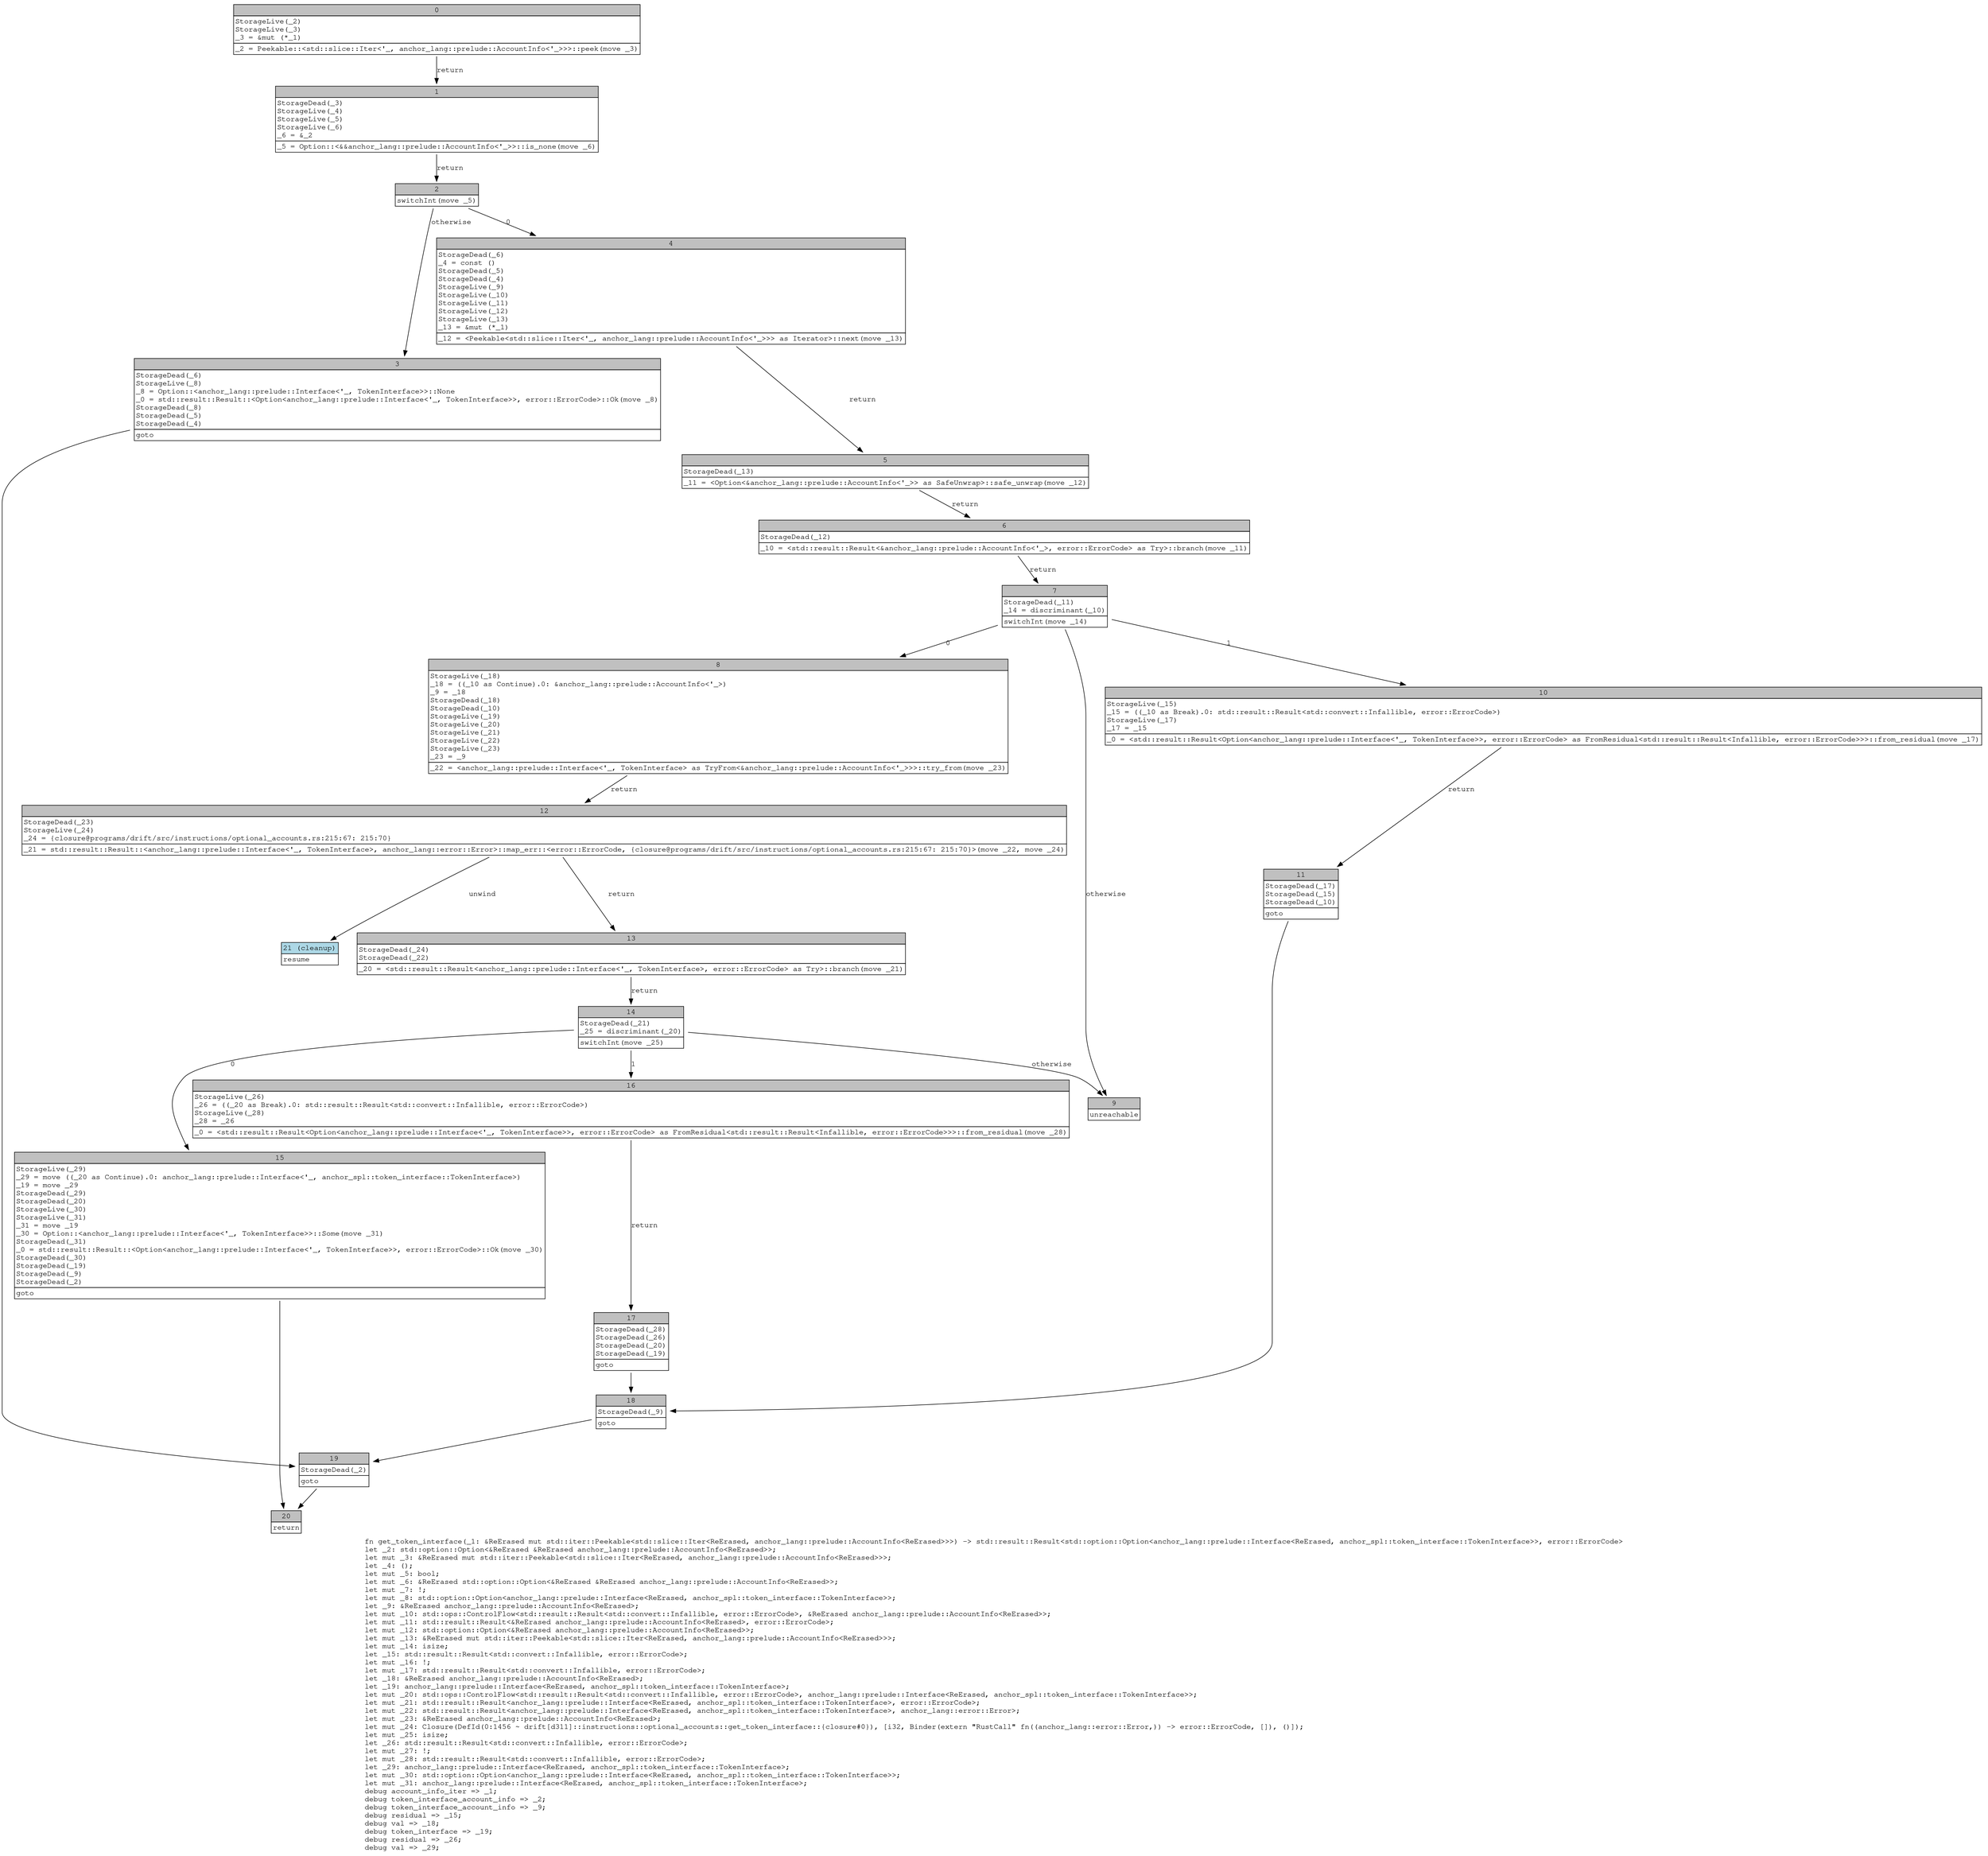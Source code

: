 digraph Mir_0_1454 {
    graph [fontname="Courier, monospace"];
    node [fontname="Courier, monospace"];
    edge [fontname="Courier, monospace"];
    label=<fn get_token_interface(_1: &amp;ReErased mut std::iter::Peekable&lt;std::slice::Iter&lt;ReErased, anchor_lang::prelude::AccountInfo&lt;ReErased&gt;&gt;&gt;) -&gt; std::result::Result&lt;std::option::Option&lt;anchor_lang::prelude::Interface&lt;ReErased, anchor_spl::token_interface::TokenInterface&gt;&gt;, error::ErrorCode&gt;<br align="left"/>let _2: std::option::Option&lt;&amp;ReErased &amp;ReErased anchor_lang::prelude::AccountInfo&lt;ReErased&gt;&gt;;<br align="left"/>let mut _3: &amp;ReErased mut std::iter::Peekable&lt;std::slice::Iter&lt;ReErased, anchor_lang::prelude::AccountInfo&lt;ReErased&gt;&gt;&gt;;<br align="left"/>let _4: ();<br align="left"/>let mut _5: bool;<br align="left"/>let mut _6: &amp;ReErased std::option::Option&lt;&amp;ReErased &amp;ReErased anchor_lang::prelude::AccountInfo&lt;ReErased&gt;&gt;;<br align="left"/>let mut _7: !;<br align="left"/>let mut _8: std::option::Option&lt;anchor_lang::prelude::Interface&lt;ReErased, anchor_spl::token_interface::TokenInterface&gt;&gt;;<br align="left"/>let _9: &amp;ReErased anchor_lang::prelude::AccountInfo&lt;ReErased&gt;;<br align="left"/>let mut _10: std::ops::ControlFlow&lt;std::result::Result&lt;std::convert::Infallible, error::ErrorCode&gt;, &amp;ReErased anchor_lang::prelude::AccountInfo&lt;ReErased&gt;&gt;;<br align="left"/>let mut _11: std::result::Result&lt;&amp;ReErased anchor_lang::prelude::AccountInfo&lt;ReErased&gt;, error::ErrorCode&gt;;<br align="left"/>let mut _12: std::option::Option&lt;&amp;ReErased anchor_lang::prelude::AccountInfo&lt;ReErased&gt;&gt;;<br align="left"/>let mut _13: &amp;ReErased mut std::iter::Peekable&lt;std::slice::Iter&lt;ReErased, anchor_lang::prelude::AccountInfo&lt;ReErased&gt;&gt;&gt;;<br align="left"/>let mut _14: isize;<br align="left"/>let _15: std::result::Result&lt;std::convert::Infallible, error::ErrorCode&gt;;<br align="left"/>let mut _16: !;<br align="left"/>let mut _17: std::result::Result&lt;std::convert::Infallible, error::ErrorCode&gt;;<br align="left"/>let _18: &amp;ReErased anchor_lang::prelude::AccountInfo&lt;ReErased&gt;;<br align="left"/>let _19: anchor_lang::prelude::Interface&lt;ReErased, anchor_spl::token_interface::TokenInterface&gt;;<br align="left"/>let mut _20: std::ops::ControlFlow&lt;std::result::Result&lt;std::convert::Infallible, error::ErrorCode&gt;, anchor_lang::prelude::Interface&lt;ReErased, anchor_spl::token_interface::TokenInterface&gt;&gt;;<br align="left"/>let mut _21: std::result::Result&lt;anchor_lang::prelude::Interface&lt;ReErased, anchor_spl::token_interface::TokenInterface&gt;, error::ErrorCode&gt;;<br align="left"/>let mut _22: std::result::Result&lt;anchor_lang::prelude::Interface&lt;ReErased, anchor_spl::token_interface::TokenInterface&gt;, anchor_lang::error::Error&gt;;<br align="left"/>let mut _23: &amp;ReErased anchor_lang::prelude::AccountInfo&lt;ReErased&gt;;<br align="left"/>let mut _24: Closure(DefId(0:1456 ~ drift[d311]::instructions::optional_accounts::get_token_interface::{closure#0}), [i32, Binder(extern &quot;RustCall&quot; fn((anchor_lang::error::Error,)) -&gt; error::ErrorCode, []), ()]);<br align="left"/>let mut _25: isize;<br align="left"/>let _26: std::result::Result&lt;std::convert::Infallible, error::ErrorCode&gt;;<br align="left"/>let mut _27: !;<br align="left"/>let mut _28: std::result::Result&lt;std::convert::Infallible, error::ErrorCode&gt;;<br align="left"/>let _29: anchor_lang::prelude::Interface&lt;ReErased, anchor_spl::token_interface::TokenInterface&gt;;<br align="left"/>let mut _30: std::option::Option&lt;anchor_lang::prelude::Interface&lt;ReErased, anchor_spl::token_interface::TokenInterface&gt;&gt;;<br align="left"/>let mut _31: anchor_lang::prelude::Interface&lt;ReErased, anchor_spl::token_interface::TokenInterface&gt;;<br align="left"/>debug account_info_iter =&gt; _1;<br align="left"/>debug token_interface_account_info =&gt; _2;<br align="left"/>debug token_interface_account_info =&gt; _9;<br align="left"/>debug residual =&gt; _15;<br align="left"/>debug val =&gt; _18;<br align="left"/>debug token_interface =&gt; _19;<br align="left"/>debug residual =&gt; _26;<br align="left"/>debug val =&gt; _29;<br align="left"/>>;
    bb0__0_1454 [shape="none", label=<<table border="0" cellborder="1" cellspacing="0"><tr><td bgcolor="gray" align="center" colspan="1">0</td></tr><tr><td align="left" balign="left">StorageLive(_2)<br/>StorageLive(_3)<br/>_3 = &amp;mut (*_1)<br/></td></tr><tr><td align="left">_2 = Peekable::&lt;std::slice::Iter&lt;'_, anchor_lang::prelude::AccountInfo&lt;'_&gt;&gt;&gt;::peek(move _3)</td></tr></table>>];
    bb1__0_1454 [shape="none", label=<<table border="0" cellborder="1" cellspacing="0"><tr><td bgcolor="gray" align="center" colspan="1">1</td></tr><tr><td align="left" balign="left">StorageDead(_3)<br/>StorageLive(_4)<br/>StorageLive(_5)<br/>StorageLive(_6)<br/>_6 = &amp;_2<br/></td></tr><tr><td align="left">_5 = Option::&lt;&amp;&amp;anchor_lang::prelude::AccountInfo&lt;'_&gt;&gt;::is_none(move _6)</td></tr></table>>];
    bb2__0_1454 [shape="none", label=<<table border="0" cellborder="1" cellspacing="0"><tr><td bgcolor="gray" align="center" colspan="1">2</td></tr><tr><td align="left">switchInt(move _5)</td></tr></table>>];
    bb3__0_1454 [shape="none", label=<<table border="0" cellborder="1" cellspacing="0"><tr><td bgcolor="gray" align="center" colspan="1">3</td></tr><tr><td align="left" balign="left">StorageDead(_6)<br/>StorageLive(_8)<br/>_8 = Option::&lt;anchor_lang::prelude::Interface&lt;'_, TokenInterface&gt;&gt;::None<br/>_0 = std::result::Result::&lt;Option&lt;anchor_lang::prelude::Interface&lt;'_, TokenInterface&gt;&gt;, error::ErrorCode&gt;::Ok(move _8)<br/>StorageDead(_8)<br/>StorageDead(_5)<br/>StorageDead(_4)<br/></td></tr><tr><td align="left">goto</td></tr></table>>];
    bb4__0_1454 [shape="none", label=<<table border="0" cellborder="1" cellspacing="0"><tr><td bgcolor="gray" align="center" colspan="1">4</td></tr><tr><td align="left" balign="left">StorageDead(_6)<br/>_4 = const ()<br/>StorageDead(_5)<br/>StorageDead(_4)<br/>StorageLive(_9)<br/>StorageLive(_10)<br/>StorageLive(_11)<br/>StorageLive(_12)<br/>StorageLive(_13)<br/>_13 = &amp;mut (*_1)<br/></td></tr><tr><td align="left">_12 = &lt;Peekable&lt;std::slice::Iter&lt;'_, anchor_lang::prelude::AccountInfo&lt;'_&gt;&gt;&gt; as Iterator&gt;::next(move _13)</td></tr></table>>];
    bb5__0_1454 [shape="none", label=<<table border="0" cellborder="1" cellspacing="0"><tr><td bgcolor="gray" align="center" colspan="1">5</td></tr><tr><td align="left" balign="left">StorageDead(_13)<br/></td></tr><tr><td align="left">_11 = &lt;Option&lt;&amp;anchor_lang::prelude::AccountInfo&lt;'_&gt;&gt; as SafeUnwrap&gt;::safe_unwrap(move _12)</td></tr></table>>];
    bb6__0_1454 [shape="none", label=<<table border="0" cellborder="1" cellspacing="0"><tr><td bgcolor="gray" align="center" colspan="1">6</td></tr><tr><td align="left" balign="left">StorageDead(_12)<br/></td></tr><tr><td align="left">_10 = &lt;std::result::Result&lt;&amp;anchor_lang::prelude::AccountInfo&lt;'_&gt;, error::ErrorCode&gt; as Try&gt;::branch(move _11)</td></tr></table>>];
    bb7__0_1454 [shape="none", label=<<table border="0" cellborder="1" cellspacing="0"><tr><td bgcolor="gray" align="center" colspan="1">7</td></tr><tr><td align="left" balign="left">StorageDead(_11)<br/>_14 = discriminant(_10)<br/></td></tr><tr><td align="left">switchInt(move _14)</td></tr></table>>];
    bb8__0_1454 [shape="none", label=<<table border="0" cellborder="1" cellspacing="0"><tr><td bgcolor="gray" align="center" colspan="1">8</td></tr><tr><td align="left" balign="left">StorageLive(_18)<br/>_18 = ((_10 as Continue).0: &amp;anchor_lang::prelude::AccountInfo&lt;'_&gt;)<br/>_9 = _18<br/>StorageDead(_18)<br/>StorageDead(_10)<br/>StorageLive(_19)<br/>StorageLive(_20)<br/>StorageLive(_21)<br/>StorageLive(_22)<br/>StorageLive(_23)<br/>_23 = _9<br/></td></tr><tr><td align="left">_22 = &lt;anchor_lang::prelude::Interface&lt;'_, TokenInterface&gt; as TryFrom&lt;&amp;anchor_lang::prelude::AccountInfo&lt;'_&gt;&gt;&gt;::try_from(move _23)</td></tr></table>>];
    bb9__0_1454 [shape="none", label=<<table border="0" cellborder="1" cellspacing="0"><tr><td bgcolor="gray" align="center" colspan="1">9</td></tr><tr><td align="left">unreachable</td></tr></table>>];
    bb10__0_1454 [shape="none", label=<<table border="0" cellborder="1" cellspacing="0"><tr><td bgcolor="gray" align="center" colspan="1">10</td></tr><tr><td align="left" balign="left">StorageLive(_15)<br/>_15 = ((_10 as Break).0: std::result::Result&lt;std::convert::Infallible, error::ErrorCode&gt;)<br/>StorageLive(_17)<br/>_17 = _15<br/></td></tr><tr><td align="left">_0 = &lt;std::result::Result&lt;Option&lt;anchor_lang::prelude::Interface&lt;'_, TokenInterface&gt;&gt;, error::ErrorCode&gt; as FromResidual&lt;std::result::Result&lt;Infallible, error::ErrorCode&gt;&gt;&gt;::from_residual(move _17)</td></tr></table>>];
    bb11__0_1454 [shape="none", label=<<table border="0" cellborder="1" cellspacing="0"><tr><td bgcolor="gray" align="center" colspan="1">11</td></tr><tr><td align="left" balign="left">StorageDead(_17)<br/>StorageDead(_15)<br/>StorageDead(_10)<br/></td></tr><tr><td align="left">goto</td></tr></table>>];
    bb12__0_1454 [shape="none", label=<<table border="0" cellborder="1" cellspacing="0"><tr><td bgcolor="gray" align="center" colspan="1">12</td></tr><tr><td align="left" balign="left">StorageDead(_23)<br/>StorageLive(_24)<br/>_24 = {closure@programs/drift/src/instructions/optional_accounts.rs:215:67: 215:70}<br/></td></tr><tr><td align="left">_21 = std::result::Result::&lt;anchor_lang::prelude::Interface&lt;'_, TokenInterface&gt;, anchor_lang::error::Error&gt;::map_err::&lt;error::ErrorCode, {closure@programs/drift/src/instructions/optional_accounts.rs:215:67: 215:70}&gt;(move _22, move _24)</td></tr></table>>];
    bb13__0_1454 [shape="none", label=<<table border="0" cellborder="1" cellspacing="0"><tr><td bgcolor="gray" align="center" colspan="1">13</td></tr><tr><td align="left" balign="left">StorageDead(_24)<br/>StorageDead(_22)<br/></td></tr><tr><td align="left">_20 = &lt;std::result::Result&lt;anchor_lang::prelude::Interface&lt;'_, TokenInterface&gt;, error::ErrorCode&gt; as Try&gt;::branch(move _21)</td></tr></table>>];
    bb14__0_1454 [shape="none", label=<<table border="0" cellborder="1" cellspacing="0"><tr><td bgcolor="gray" align="center" colspan="1">14</td></tr><tr><td align="left" balign="left">StorageDead(_21)<br/>_25 = discriminant(_20)<br/></td></tr><tr><td align="left">switchInt(move _25)</td></tr></table>>];
    bb15__0_1454 [shape="none", label=<<table border="0" cellborder="1" cellspacing="0"><tr><td bgcolor="gray" align="center" colspan="1">15</td></tr><tr><td align="left" balign="left">StorageLive(_29)<br/>_29 = move ((_20 as Continue).0: anchor_lang::prelude::Interface&lt;'_, anchor_spl::token_interface::TokenInterface&gt;)<br/>_19 = move _29<br/>StorageDead(_29)<br/>StorageDead(_20)<br/>StorageLive(_30)<br/>StorageLive(_31)<br/>_31 = move _19<br/>_30 = Option::&lt;anchor_lang::prelude::Interface&lt;'_, TokenInterface&gt;&gt;::Some(move _31)<br/>StorageDead(_31)<br/>_0 = std::result::Result::&lt;Option&lt;anchor_lang::prelude::Interface&lt;'_, TokenInterface&gt;&gt;, error::ErrorCode&gt;::Ok(move _30)<br/>StorageDead(_30)<br/>StorageDead(_19)<br/>StorageDead(_9)<br/>StorageDead(_2)<br/></td></tr><tr><td align="left">goto</td></tr></table>>];
    bb16__0_1454 [shape="none", label=<<table border="0" cellborder="1" cellspacing="0"><tr><td bgcolor="gray" align="center" colspan="1">16</td></tr><tr><td align="left" balign="left">StorageLive(_26)<br/>_26 = ((_20 as Break).0: std::result::Result&lt;std::convert::Infallible, error::ErrorCode&gt;)<br/>StorageLive(_28)<br/>_28 = _26<br/></td></tr><tr><td align="left">_0 = &lt;std::result::Result&lt;Option&lt;anchor_lang::prelude::Interface&lt;'_, TokenInterface&gt;&gt;, error::ErrorCode&gt; as FromResidual&lt;std::result::Result&lt;Infallible, error::ErrorCode&gt;&gt;&gt;::from_residual(move _28)</td></tr></table>>];
    bb17__0_1454 [shape="none", label=<<table border="0" cellborder="1" cellspacing="0"><tr><td bgcolor="gray" align="center" colspan="1">17</td></tr><tr><td align="left" balign="left">StorageDead(_28)<br/>StorageDead(_26)<br/>StorageDead(_20)<br/>StorageDead(_19)<br/></td></tr><tr><td align="left">goto</td></tr></table>>];
    bb18__0_1454 [shape="none", label=<<table border="0" cellborder="1" cellspacing="0"><tr><td bgcolor="gray" align="center" colspan="1">18</td></tr><tr><td align="left" balign="left">StorageDead(_9)<br/></td></tr><tr><td align="left">goto</td></tr></table>>];
    bb19__0_1454 [shape="none", label=<<table border="0" cellborder="1" cellspacing="0"><tr><td bgcolor="gray" align="center" colspan="1">19</td></tr><tr><td align="left" balign="left">StorageDead(_2)<br/></td></tr><tr><td align="left">goto</td></tr></table>>];
    bb20__0_1454 [shape="none", label=<<table border="0" cellborder="1" cellspacing="0"><tr><td bgcolor="gray" align="center" colspan="1">20</td></tr><tr><td align="left">return</td></tr></table>>];
    bb21__0_1454 [shape="none", label=<<table border="0" cellborder="1" cellspacing="0"><tr><td bgcolor="lightblue" align="center" colspan="1">21 (cleanup)</td></tr><tr><td align="left">resume</td></tr></table>>];
    bb0__0_1454 -> bb1__0_1454 [label="return"];
    bb1__0_1454 -> bb2__0_1454 [label="return"];
    bb2__0_1454 -> bb4__0_1454 [label="0"];
    bb2__0_1454 -> bb3__0_1454 [label="otherwise"];
    bb3__0_1454 -> bb19__0_1454 [label=""];
    bb4__0_1454 -> bb5__0_1454 [label="return"];
    bb5__0_1454 -> bb6__0_1454 [label="return"];
    bb6__0_1454 -> bb7__0_1454 [label="return"];
    bb7__0_1454 -> bb8__0_1454 [label="0"];
    bb7__0_1454 -> bb10__0_1454 [label="1"];
    bb7__0_1454 -> bb9__0_1454 [label="otherwise"];
    bb8__0_1454 -> bb12__0_1454 [label="return"];
    bb10__0_1454 -> bb11__0_1454 [label="return"];
    bb11__0_1454 -> bb18__0_1454 [label=""];
    bb12__0_1454 -> bb13__0_1454 [label="return"];
    bb12__0_1454 -> bb21__0_1454 [label="unwind"];
    bb13__0_1454 -> bb14__0_1454 [label="return"];
    bb14__0_1454 -> bb15__0_1454 [label="0"];
    bb14__0_1454 -> bb16__0_1454 [label="1"];
    bb14__0_1454 -> bb9__0_1454 [label="otherwise"];
    bb15__0_1454 -> bb20__0_1454 [label=""];
    bb16__0_1454 -> bb17__0_1454 [label="return"];
    bb17__0_1454 -> bb18__0_1454 [label=""];
    bb18__0_1454 -> bb19__0_1454 [label=""];
    bb19__0_1454 -> bb20__0_1454 [label=""];
}
